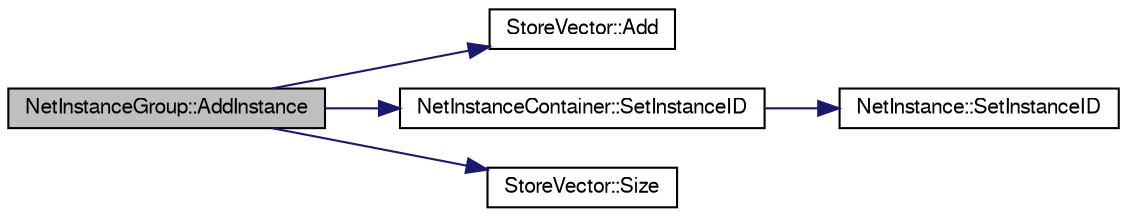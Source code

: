 digraph G
{
  edge [fontname="FreeSans",fontsize="10",labelfontname="FreeSans",labelfontsize="10"];
  node [fontname="FreeSans",fontsize="10",shape=record];
  rankdir=LR;
  Node1 [label="NetInstanceGroup::AddInstance",height=0.2,width=0.4,color="black", fillcolor="grey75", style="filled" fontcolor="black"];
  Node1 -> Node2 [color="midnightblue",fontsize="10",style="solid",fontname="FreeSans"];
  Node2 [label="StoreVector::Add",height=0.2,width=0.4,color="black", fillcolor="white", style="filled",URL="$class_store_vector.html#a07a7e6134d31a35343ab10d474bb7990"];
  Node1 -> Node3 [color="midnightblue",fontsize="10",style="solid",fontname="FreeSans"];
  Node3 [label="NetInstanceContainer::SetInstanceID",height=0.2,width=0.4,color="black", fillcolor="white", style="filled",URL="$class_net_instance_container.html#a6d80165ab3abb1fdbef2d0350b31cb95"];
  Node3 -> Node4 [color="midnightblue",fontsize="10",style="solid",fontname="FreeSans"];
  Node4 [label="NetInstance::SetInstanceID",height=0.2,width=0.4,color="black", fillcolor="white", style="filled",URL="$class_net_instance.html#aecf5ccfc0448e938cfb2bb1387725393"];
  Node1 -> Node5 [color="midnightblue",fontsize="10",style="solid",fontname="FreeSans"];
  Node5 [label="StoreVector::Size",height=0.2,width=0.4,color="black", fillcolor="white", style="filled",URL="$class_store_vector.html#a161dc8c23affc6290c7dced3f1b77382"];
}
